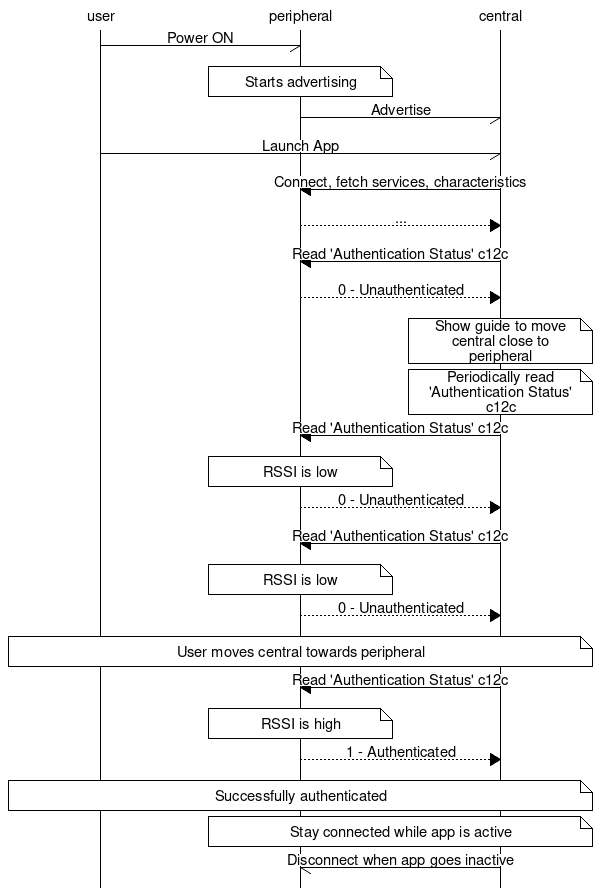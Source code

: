 msc {
    # entities
    user, peripheral, central;

    user -> peripheral [label = "Power ON"];
    peripheral note peripheral [label = "Starts advertising"];
    peripheral -> central [label = "Advertise"];

    user -> central [label = "Launch App"];

    peripheral <= central [label = "Connect, fetch services, characteristics"];
    peripheral >> central [label = "..."];

    peripheral <= central [label = "Read 'Authentication Status' c12c"];
    peripheral >> central [label = "0 - Unauthenticated"];

    central note central [label = "Show guide to move central close to peripheral"];

    central note central [label = "Periodically read 'Authentication Status' c12c"];

    peripheral <= central [label = "Read 'Authentication Status' c12c"];
    peripheral note peripheral [label = "RSSI is low"];
    peripheral >> central [label = "0 - Unauthenticated"];

    peripheral <= central [label = "Read 'Authentication Status' c12c"];
    peripheral note peripheral [label = "RSSI is low"];
    peripheral >> central [label = "0 - Unauthenticated"];

    user note central [label = "User moves central towards peripheral"];

    peripheral <= central [label = "Read 'Authentication Status' c12c"];
    peripheral note peripheral [label = "RSSI is high"];
    peripheral >> central [label = "1 - Authenticated"];

    user note central [label = "Successfully authenticated"];

    peripheral note central [label = "Stay connected while app is active"];

    peripheral <- central [label = "Disconnect when app goes inactive"];
}
